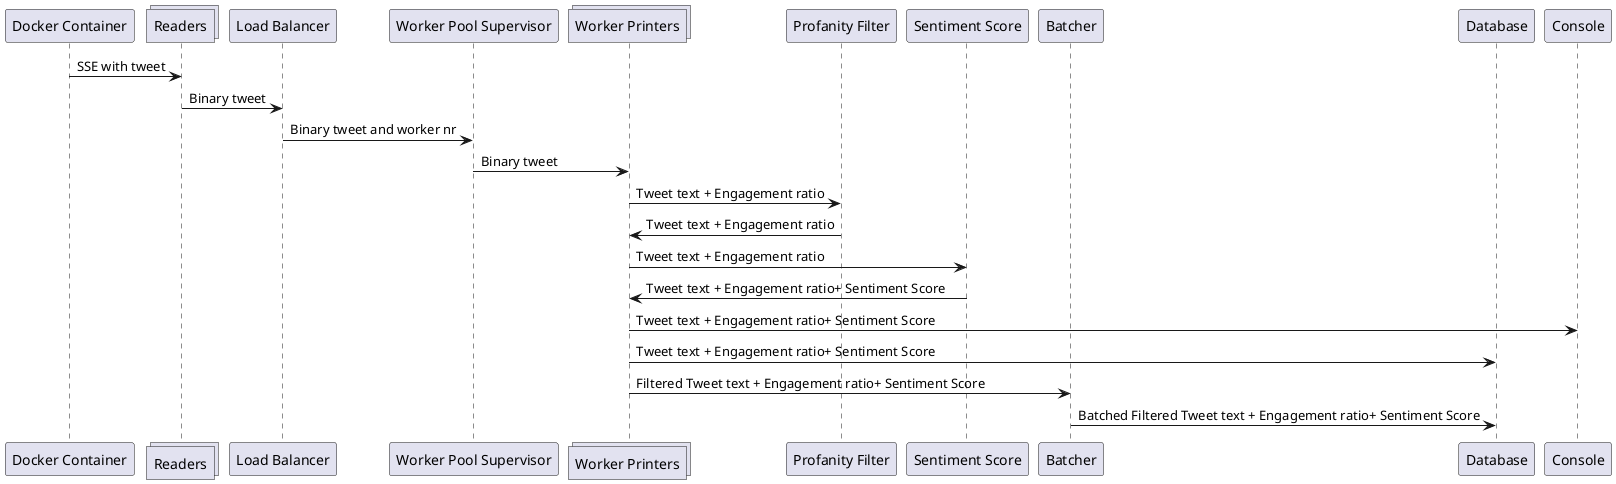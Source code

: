 @startuml
participant "Docker Container" as DC
collections "Readers" as R
participant "Load Balancer" as LB
participant "Worker Pool Supervisor" as PS
collections "Worker Printers" as PW
participant "Profanity Filter" as PF
participant "Sentiment Score" as SS
participant "Batcher" as B
participant "Database" as DB
participant "Console" as C

DC -> R: SSE with tweet
R -> LB: Binary tweet
LB -> PS: Binary tweet and worker nr
PS -> PW: Binary tweet
PW -> PF: Tweet text + Engagement ratio
PF -> PW: Tweet text + Engagement ratio
PW -> SS: Tweet text + Engagement ratio
SS -> PW: Tweet text + Engagement ratio+ Sentiment Score
PW -> C: Tweet text + Engagement ratio+ Sentiment Score
PW -> DB: Tweet text + Engagement ratio+ Sentiment Score
PW -> B: Filtered Tweet text + Engagement ratio+ Sentiment Score
B -> DB: Batched Filtered Tweet text + Engagement ratio+ Sentiment Score
@enduml